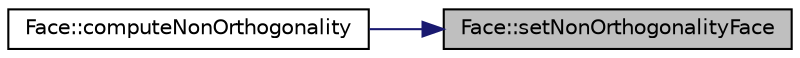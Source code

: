 digraph "Face::setNonOrthogonalityFace"
{
 // LATEX_PDF_SIZE
  bgcolor="transparent";
  edge [fontname="Helvetica",fontsize="10",labelfontname="Helvetica",labelfontsize="10"];
  node [fontname="Helvetica",fontsize="10",shape=record];
  rankdir="RL";
  Node1 [label="Face::setNonOrthogonalityFace",height=0.2,width=0.4,color="black", fillcolor="grey75", style="filled", fontcolor="black",tooltip=" "];
  Node1 -> Node2 [dir="back",color="midnightblue",fontsize="10",style="solid",fontname="Helvetica"];
  Node2 [label="Face::computeNonOrthogonality",height=0.2,width=0.4,color="black",URL="$classFace.html#a2d4cf4519725e64a6b95e0fcaa589ea6",tooltip=" "];
}
